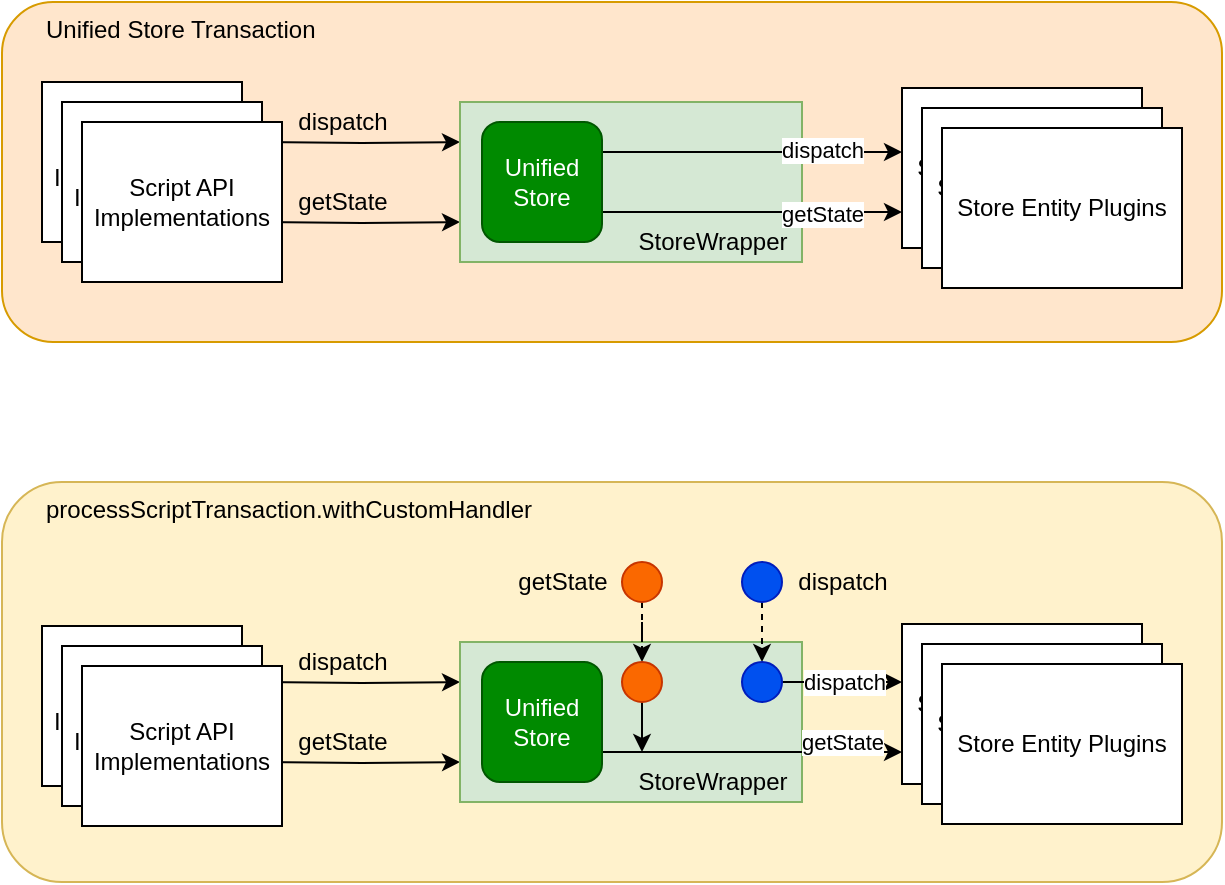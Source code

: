<mxfile version="17.4.2" type="github">
  <diagram id="JV8tSt_FNG0pcoe7rwN4" name="Page-1">
    <mxGraphModel dx="940" dy="658" grid="1" gridSize="10" guides="1" tooltips="1" connect="1" arrows="1" fold="1" page="1" pageScale="1" pageWidth="827" pageHeight="1169" math="0" shadow="0">
      <root>
        <mxCell id="0" />
        <mxCell id="1" parent="0" />
        <mxCell id="_AuHTWiE68bdqg2kIRyq-62" value="Script Runtime" style="rounded=1;whiteSpace=wrap;html=1;verticalAlign=top;fillColor=#dae8fc;strokeColor=#6c8ebf;" vertex="1" parent="1">
          <mxGeometry x="80" y="320" width="140" height="130" as="geometry" />
        </mxCell>
        <mxCell id="_AuHTWiE68bdqg2kIRyq-61" value="Script Runtime" style="rounded=1;whiteSpace=wrap;html=1;verticalAlign=top;fillColor=#dae8fc;strokeColor=#6c8ebf;" vertex="1" parent="1">
          <mxGeometry x="80" y="50" width="140" height="130" as="geometry" />
        </mxCell>
        <mxCell id="_AuHTWiE68bdqg2kIRyq-39" value="processScriptTransaction.withCustomHandler" style="rounded=1;whiteSpace=wrap;html=1;verticalAlign=top;fillColor=#fff2cc;strokeColor=#d6b656;align=left;spacingLeft=20;" vertex="1" parent="1">
          <mxGeometry x="70" y="270" width="610" height="200" as="geometry" />
        </mxCell>
        <mxCell id="_AuHTWiE68bdqg2kIRyq-23" value="Unified Store Transaction" style="rounded=1;whiteSpace=wrap;html=1;fillColor=#ffe6cc;strokeColor=#d79b00;verticalAlign=top;align=left;spacingLeft=20;" vertex="1" parent="1">
          <mxGeometry x="70" y="30" width="610" height="170" as="geometry" />
        </mxCell>
        <mxCell id="_AuHTWiE68bdqg2kIRyq-10" style="edgeStyle=orthogonalEdgeStyle;orthogonalLoop=1;jettySize=auto;html=1;entryX=0;entryY=0.25;entryDx=0;entryDy=0;strokeColor=default;rounded=0;jumpStyle=none;" edge="1" parent="1" target="_AuHTWiE68bdqg2kIRyq-3">
          <mxGeometry relative="1" as="geometry">
            <mxPoint x="200" y="100" as="sourcePoint" />
          </mxGeometry>
        </mxCell>
        <mxCell id="_AuHTWiE68bdqg2kIRyq-13" style="edgeStyle=orthogonalEdgeStyle;rounded=0;jumpStyle=none;orthogonalLoop=1;jettySize=auto;html=1;entryX=0;entryY=0.75;entryDx=0;entryDy=0;strokeColor=default;" edge="1" parent="1" target="_AuHTWiE68bdqg2kIRyq-3">
          <mxGeometry relative="1" as="geometry">
            <mxPoint x="200" y="140" as="sourcePoint" />
          </mxGeometry>
        </mxCell>
        <mxCell id="_AuHTWiE68bdqg2kIRyq-3" value="" style="rounded=0;whiteSpace=wrap;html=1;fillColor=#d5e8d4;strokeColor=#82b366;" vertex="1" parent="1">
          <mxGeometry x="299" y="80" width="171" height="80" as="geometry" />
        </mxCell>
        <mxCell id="_AuHTWiE68bdqg2kIRyq-15" style="edgeStyle=orthogonalEdgeStyle;rounded=0;jumpStyle=none;orthogonalLoop=1;jettySize=auto;html=1;exitX=1;exitY=0.25;exitDx=0;exitDy=0;strokeColor=default;" edge="1" parent="1" source="_AuHTWiE68bdqg2kIRyq-9">
          <mxGeometry relative="1" as="geometry">
            <mxPoint x="520" y="105" as="targetPoint" />
          </mxGeometry>
        </mxCell>
        <mxCell id="_AuHTWiE68bdqg2kIRyq-17" value="dispatch" style="edgeLabel;html=1;align=center;verticalAlign=middle;resizable=0;points=[];" vertex="1" connectable="0" parent="_AuHTWiE68bdqg2kIRyq-15">
          <mxGeometry x="-0.386" y="1" relative="1" as="geometry">
            <mxPoint x="64" as="offset" />
          </mxGeometry>
        </mxCell>
        <mxCell id="_AuHTWiE68bdqg2kIRyq-16" style="edgeStyle=orthogonalEdgeStyle;rounded=0;jumpStyle=none;orthogonalLoop=1;jettySize=auto;html=1;exitX=1;exitY=0.75;exitDx=0;exitDy=0;strokeColor=default;" edge="1" parent="1" source="_AuHTWiE68bdqg2kIRyq-9">
          <mxGeometry relative="1" as="geometry">
            <mxPoint x="520" y="135" as="targetPoint" />
          </mxGeometry>
        </mxCell>
        <mxCell id="_AuHTWiE68bdqg2kIRyq-19" value="getState" style="edgeLabel;html=1;align=center;verticalAlign=middle;resizable=0;points=[];" vertex="1" connectable="0" parent="_AuHTWiE68bdqg2kIRyq-16">
          <mxGeometry x="-0.336" y="-1" relative="1" as="geometry">
            <mxPoint x="60" as="offset" />
          </mxGeometry>
        </mxCell>
        <mxCell id="_AuHTWiE68bdqg2kIRyq-9" value="Unified&lt;br&gt;Store" style="rounded=1;whiteSpace=wrap;html=1;fillColor=#008a00;strokeColor=#005700;fontColor=#ffffff;" vertex="1" parent="1">
          <mxGeometry x="310" y="90" width="60" height="60" as="geometry" />
        </mxCell>
        <mxCell id="_AuHTWiE68bdqg2kIRyq-12" value="dispatch" style="text;html=1;align=center;verticalAlign=middle;resizable=0;points=[];autosize=1;strokeColor=none;fillColor=none;" vertex="1" parent="1">
          <mxGeometry x="210" y="80" width="60" height="20" as="geometry" />
        </mxCell>
        <mxCell id="_AuHTWiE68bdqg2kIRyq-14" value="getState" style="text;html=1;align=center;verticalAlign=middle;resizable=0;points=[];autosize=1;strokeColor=none;fillColor=none;" vertex="1" parent="1">
          <mxGeometry x="210" y="120" width="60" height="20" as="geometry" />
        </mxCell>
        <mxCell id="_AuHTWiE68bdqg2kIRyq-20" value="Store Entity Plugins" style="rounded=0;whiteSpace=wrap;html=1;" vertex="1" parent="1">
          <mxGeometry x="520" y="73" width="120" height="80" as="geometry" />
        </mxCell>
        <mxCell id="_AuHTWiE68bdqg2kIRyq-24" value="StoreWrapper" style="text;html=1;align=center;verticalAlign=middle;resizable=0;points=[];autosize=1;strokeColor=none;fillColor=none;" vertex="1" parent="1">
          <mxGeometry x="380" y="140" width="90" height="20" as="geometry" />
        </mxCell>
        <mxCell id="_AuHTWiE68bdqg2kIRyq-26" style="edgeStyle=orthogonalEdgeStyle;orthogonalLoop=1;jettySize=auto;html=1;entryX=0;entryY=0.25;entryDx=0;entryDy=0;strokeColor=default;rounded=0;jumpStyle=none;" edge="1" parent="1" target="_AuHTWiE68bdqg2kIRyq-29">
          <mxGeometry relative="1" as="geometry">
            <mxPoint x="200" y="370" as="sourcePoint" />
          </mxGeometry>
        </mxCell>
        <mxCell id="_AuHTWiE68bdqg2kIRyq-27" style="edgeStyle=orthogonalEdgeStyle;rounded=0;jumpStyle=none;orthogonalLoop=1;jettySize=auto;html=1;entryX=0;entryY=0.75;entryDx=0;entryDy=0;strokeColor=default;" edge="1" parent="1" target="_AuHTWiE68bdqg2kIRyq-29">
          <mxGeometry relative="1" as="geometry">
            <mxPoint x="200" y="410" as="sourcePoint" />
          </mxGeometry>
        </mxCell>
        <mxCell id="_AuHTWiE68bdqg2kIRyq-28" value="Script API&lt;br&gt;Implementations" style="rounded=0;whiteSpace=wrap;html=1;horizontal=1;verticalAlign=middle;" vertex="1" parent="1">
          <mxGeometry x="90" y="342" width="100" height="80" as="geometry" />
        </mxCell>
        <mxCell id="_AuHTWiE68bdqg2kIRyq-29" value="" style="rounded=0;whiteSpace=wrap;html=1;fillColor=#d5e8d4;strokeColor=#82b366;" vertex="1" parent="1">
          <mxGeometry x="299" y="350" width="171" height="80" as="geometry" />
        </mxCell>
        <mxCell id="_AuHTWiE68bdqg2kIRyq-32" style="edgeStyle=orthogonalEdgeStyle;rounded=0;jumpStyle=none;orthogonalLoop=1;jettySize=auto;html=1;exitX=1;exitY=0.75;exitDx=0;exitDy=0;strokeColor=default;" edge="1" parent="1" source="_AuHTWiE68bdqg2kIRyq-34">
          <mxGeometry relative="1" as="geometry">
            <mxPoint x="520" y="405" as="targetPoint" />
          </mxGeometry>
        </mxCell>
        <mxCell id="_AuHTWiE68bdqg2kIRyq-33" value="getState" style="edgeLabel;html=1;align=center;verticalAlign=middle;resizable=0;points=[];" vertex="1" connectable="0" parent="_AuHTWiE68bdqg2kIRyq-32">
          <mxGeometry x="-0.336" y="-1" relative="1" as="geometry">
            <mxPoint x="70" y="-6" as="offset" />
          </mxGeometry>
        </mxCell>
        <mxCell id="_AuHTWiE68bdqg2kIRyq-34" value="Unified&lt;br&gt;Store" style="rounded=1;whiteSpace=wrap;html=1;fillColor=#008a00;strokeColor=#005700;fontColor=#ffffff;" vertex="1" parent="1">
          <mxGeometry x="310" y="360" width="60" height="60" as="geometry" />
        </mxCell>
        <mxCell id="_AuHTWiE68bdqg2kIRyq-35" value="dispatch" style="text;html=1;align=center;verticalAlign=middle;resizable=0;points=[];autosize=1;strokeColor=none;fillColor=none;" vertex="1" parent="1">
          <mxGeometry x="210" y="350" width="60" height="20" as="geometry" />
        </mxCell>
        <mxCell id="_AuHTWiE68bdqg2kIRyq-36" value="getState" style="text;html=1;align=center;verticalAlign=middle;resizable=0;points=[];autosize=1;strokeColor=none;fillColor=none;" vertex="1" parent="1">
          <mxGeometry x="210" y="390" width="60" height="20" as="geometry" />
        </mxCell>
        <mxCell id="_AuHTWiE68bdqg2kIRyq-37" value="Store Entity Plugins" style="rounded=0;whiteSpace=wrap;html=1;" vertex="1" parent="1">
          <mxGeometry x="520" y="341" width="120" height="80" as="geometry" />
        </mxCell>
        <mxCell id="_AuHTWiE68bdqg2kIRyq-38" value="StoreWrapper" style="text;html=1;align=center;verticalAlign=middle;resizable=0;points=[];autosize=1;strokeColor=none;fillColor=none;" vertex="1" parent="1">
          <mxGeometry x="380" y="410" width="90" height="20" as="geometry" />
        </mxCell>
        <mxCell id="_AuHTWiE68bdqg2kIRyq-45" style="edgeStyle=orthogonalEdgeStyle;rounded=0;jumpStyle=none;orthogonalLoop=1;jettySize=auto;html=1;exitX=0.5;exitY=1;exitDx=0;exitDy=0;entryX=0.5;entryY=0;entryDx=0;entryDy=0;strokeColor=default;dashed=1;" edge="1" parent="1" source="_AuHTWiE68bdqg2kIRyq-40" target="_AuHTWiE68bdqg2kIRyq-44">
          <mxGeometry relative="1" as="geometry" />
        </mxCell>
        <mxCell id="_AuHTWiE68bdqg2kIRyq-40" value="" style="ellipse;whiteSpace=wrap;html=1;aspect=fixed;fillColor=#0050ef;fontColor=#ffffff;strokeColor=#001DBC;" vertex="1" parent="1">
          <mxGeometry x="440" y="310" width="20" height="20" as="geometry" />
        </mxCell>
        <mxCell id="_AuHTWiE68bdqg2kIRyq-47" style="edgeStyle=orthogonalEdgeStyle;rounded=0;jumpStyle=none;orthogonalLoop=1;jettySize=auto;html=1;exitX=1;exitY=0.5;exitDx=0;exitDy=0;strokeColor=default;" edge="1" parent="1" source="_AuHTWiE68bdqg2kIRyq-44">
          <mxGeometry relative="1" as="geometry">
            <mxPoint x="520" y="370" as="targetPoint" />
          </mxGeometry>
        </mxCell>
        <mxCell id="_AuHTWiE68bdqg2kIRyq-48" value="dispatch" style="edgeLabel;html=1;align=center;verticalAlign=middle;resizable=0;points=[];" vertex="1" connectable="0" parent="_AuHTWiE68bdqg2kIRyq-47">
          <mxGeometry x="-0.16" y="1" relative="1" as="geometry">
            <mxPoint x="5" y="1" as="offset" />
          </mxGeometry>
        </mxCell>
        <mxCell id="_AuHTWiE68bdqg2kIRyq-44" value="" style="ellipse;whiteSpace=wrap;html=1;aspect=fixed;fillColor=#0050ef;fontColor=#ffffff;strokeColor=#001DBC;" vertex="1" parent="1">
          <mxGeometry x="440" y="360" width="20" height="20" as="geometry" />
        </mxCell>
        <mxCell id="_AuHTWiE68bdqg2kIRyq-53" style="edgeStyle=orthogonalEdgeStyle;rounded=0;jumpStyle=none;orthogonalLoop=1;jettySize=auto;html=1;entryX=0.5;entryY=0;entryDx=0;entryDy=0;strokeColor=default;dashed=1;" edge="1" parent="1" source="_AuHTWiE68bdqg2kIRyq-51" target="_AuHTWiE68bdqg2kIRyq-52">
          <mxGeometry relative="1" as="geometry" />
        </mxCell>
        <mxCell id="_AuHTWiE68bdqg2kIRyq-51" value="" style="ellipse;whiteSpace=wrap;html=1;aspect=fixed;fillColor=#fa6800;fontColor=#000000;strokeColor=#C73500;" vertex="1" parent="1">
          <mxGeometry x="380" y="310" width="20" height="20" as="geometry" />
        </mxCell>
        <mxCell id="_AuHTWiE68bdqg2kIRyq-54" style="edgeStyle=orthogonalEdgeStyle;rounded=0;jumpStyle=none;orthogonalLoop=1;jettySize=auto;html=1;exitX=0.5;exitY=1;exitDx=0;exitDy=0;strokeColor=default;" edge="1" parent="1" source="_AuHTWiE68bdqg2kIRyq-52">
          <mxGeometry relative="1" as="geometry">
            <mxPoint x="390" y="405" as="targetPoint" />
            <Array as="points">
              <mxPoint x="390" y="405" />
            </Array>
          </mxGeometry>
        </mxCell>
        <mxCell id="_AuHTWiE68bdqg2kIRyq-52" value="" style="ellipse;whiteSpace=wrap;html=1;aspect=fixed;fillColor=#fa6800;fontColor=#000000;strokeColor=#C73500;" vertex="1" parent="1">
          <mxGeometry x="380" y="360" width="20" height="20" as="geometry" />
        </mxCell>
        <mxCell id="_AuHTWiE68bdqg2kIRyq-57" value="Store Entity Plugins" style="rounded=0;whiteSpace=wrap;html=1;" vertex="1" parent="1">
          <mxGeometry x="530" y="83" width="120" height="80" as="geometry" />
        </mxCell>
        <mxCell id="_AuHTWiE68bdqg2kIRyq-58" value="Store Entity Plugins" style="rounded=0;whiteSpace=wrap;html=1;" vertex="1" parent="1">
          <mxGeometry x="540" y="93" width="120" height="80" as="geometry" />
        </mxCell>
        <mxCell id="_AuHTWiE68bdqg2kIRyq-55" value="getState" style="text;html=1;resizable=0;autosize=1;align=center;verticalAlign=middle;points=[];fillColor=none;strokeColor=none;rounded=0;" vertex="1" parent="1">
          <mxGeometry x="320" y="310" width="60" height="20" as="geometry" />
        </mxCell>
        <mxCell id="_AuHTWiE68bdqg2kIRyq-56" value="dispatch" style="text;html=1;resizable=0;autosize=1;align=center;verticalAlign=middle;points=[];fillColor=none;strokeColor=none;rounded=0;" vertex="1" parent="1">
          <mxGeometry x="460" y="310" width="60" height="20" as="geometry" />
        </mxCell>
        <mxCell id="_AuHTWiE68bdqg2kIRyq-59" value="Store Entity Plugins" style="rounded=0;whiteSpace=wrap;html=1;" vertex="1" parent="1">
          <mxGeometry x="530" y="351" width="120" height="80" as="geometry" />
        </mxCell>
        <mxCell id="_AuHTWiE68bdqg2kIRyq-60" value="Store Entity Plugins" style="rounded=0;whiteSpace=wrap;html=1;" vertex="1" parent="1">
          <mxGeometry x="540" y="361" width="120" height="80" as="geometry" />
        </mxCell>
        <mxCell id="_AuHTWiE68bdqg2kIRyq-64" value="Script API&lt;br&gt;Implementations" style="rounded=0;whiteSpace=wrap;html=1;horizontal=1;verticalAlign=middle;" vertex="1" parent="1">
          <mxGeometry x="90" y="70" width="100" height="80" as="geometry" />
        </mxCell>
        <mxCell id="_AuHTWiE68bdqg2kIRyq-2" value="Script API&lt;br&gt;Implementations" style="rounded=0;whiteSpace=wrap;html=1;horizontal=1;verticalAlign=middle;" vertex="1" parent="1">
          <mxGeometry x="100" y="80" width="100" height="80" as="geometry" />
        </mxCell>
        <mxCell id="_AuHTWiE68bdqg2kIRyq-63" value="Script API&lt;br&gt;Implementations" style="rounded=0;whiteSpace=wrap;html=1;horizontal=1;verticalAlign=middle;" vertex="1" parent="1">
          <mxGeometry x="110" y="90" width="100" height="80" as="geometry" />
        </mxCell>
        <mxCell id="_AuHTWiE68bdqg2kIRyq-65" value="Script API&lt;br&gt;Implementations" style="rounded=0;whiteSpace=wrap;html=1;horizontal=1;verticalAlign=middle;" vertex="1" parent="1">
          <mxGeometry x="100" y="352" width="100" height="80" as="geometry" />
        </mxCell>
        <mxCell id="_AuHTWiE68bdqg2kIRyq-66" value="Script API&lt;br&gt;Implementations" style="rounded=0;whiteSpace=wrap;html=1;horizontal=1;verticalAlign=middle;" vertex="1" parent="1">
          <mxGeometry x="110" y="362" width="100" height="80" as="geometry" />
        </mxCell>
      </root>
    </mxGraphModel>
  </diagram>
</mxfile>

